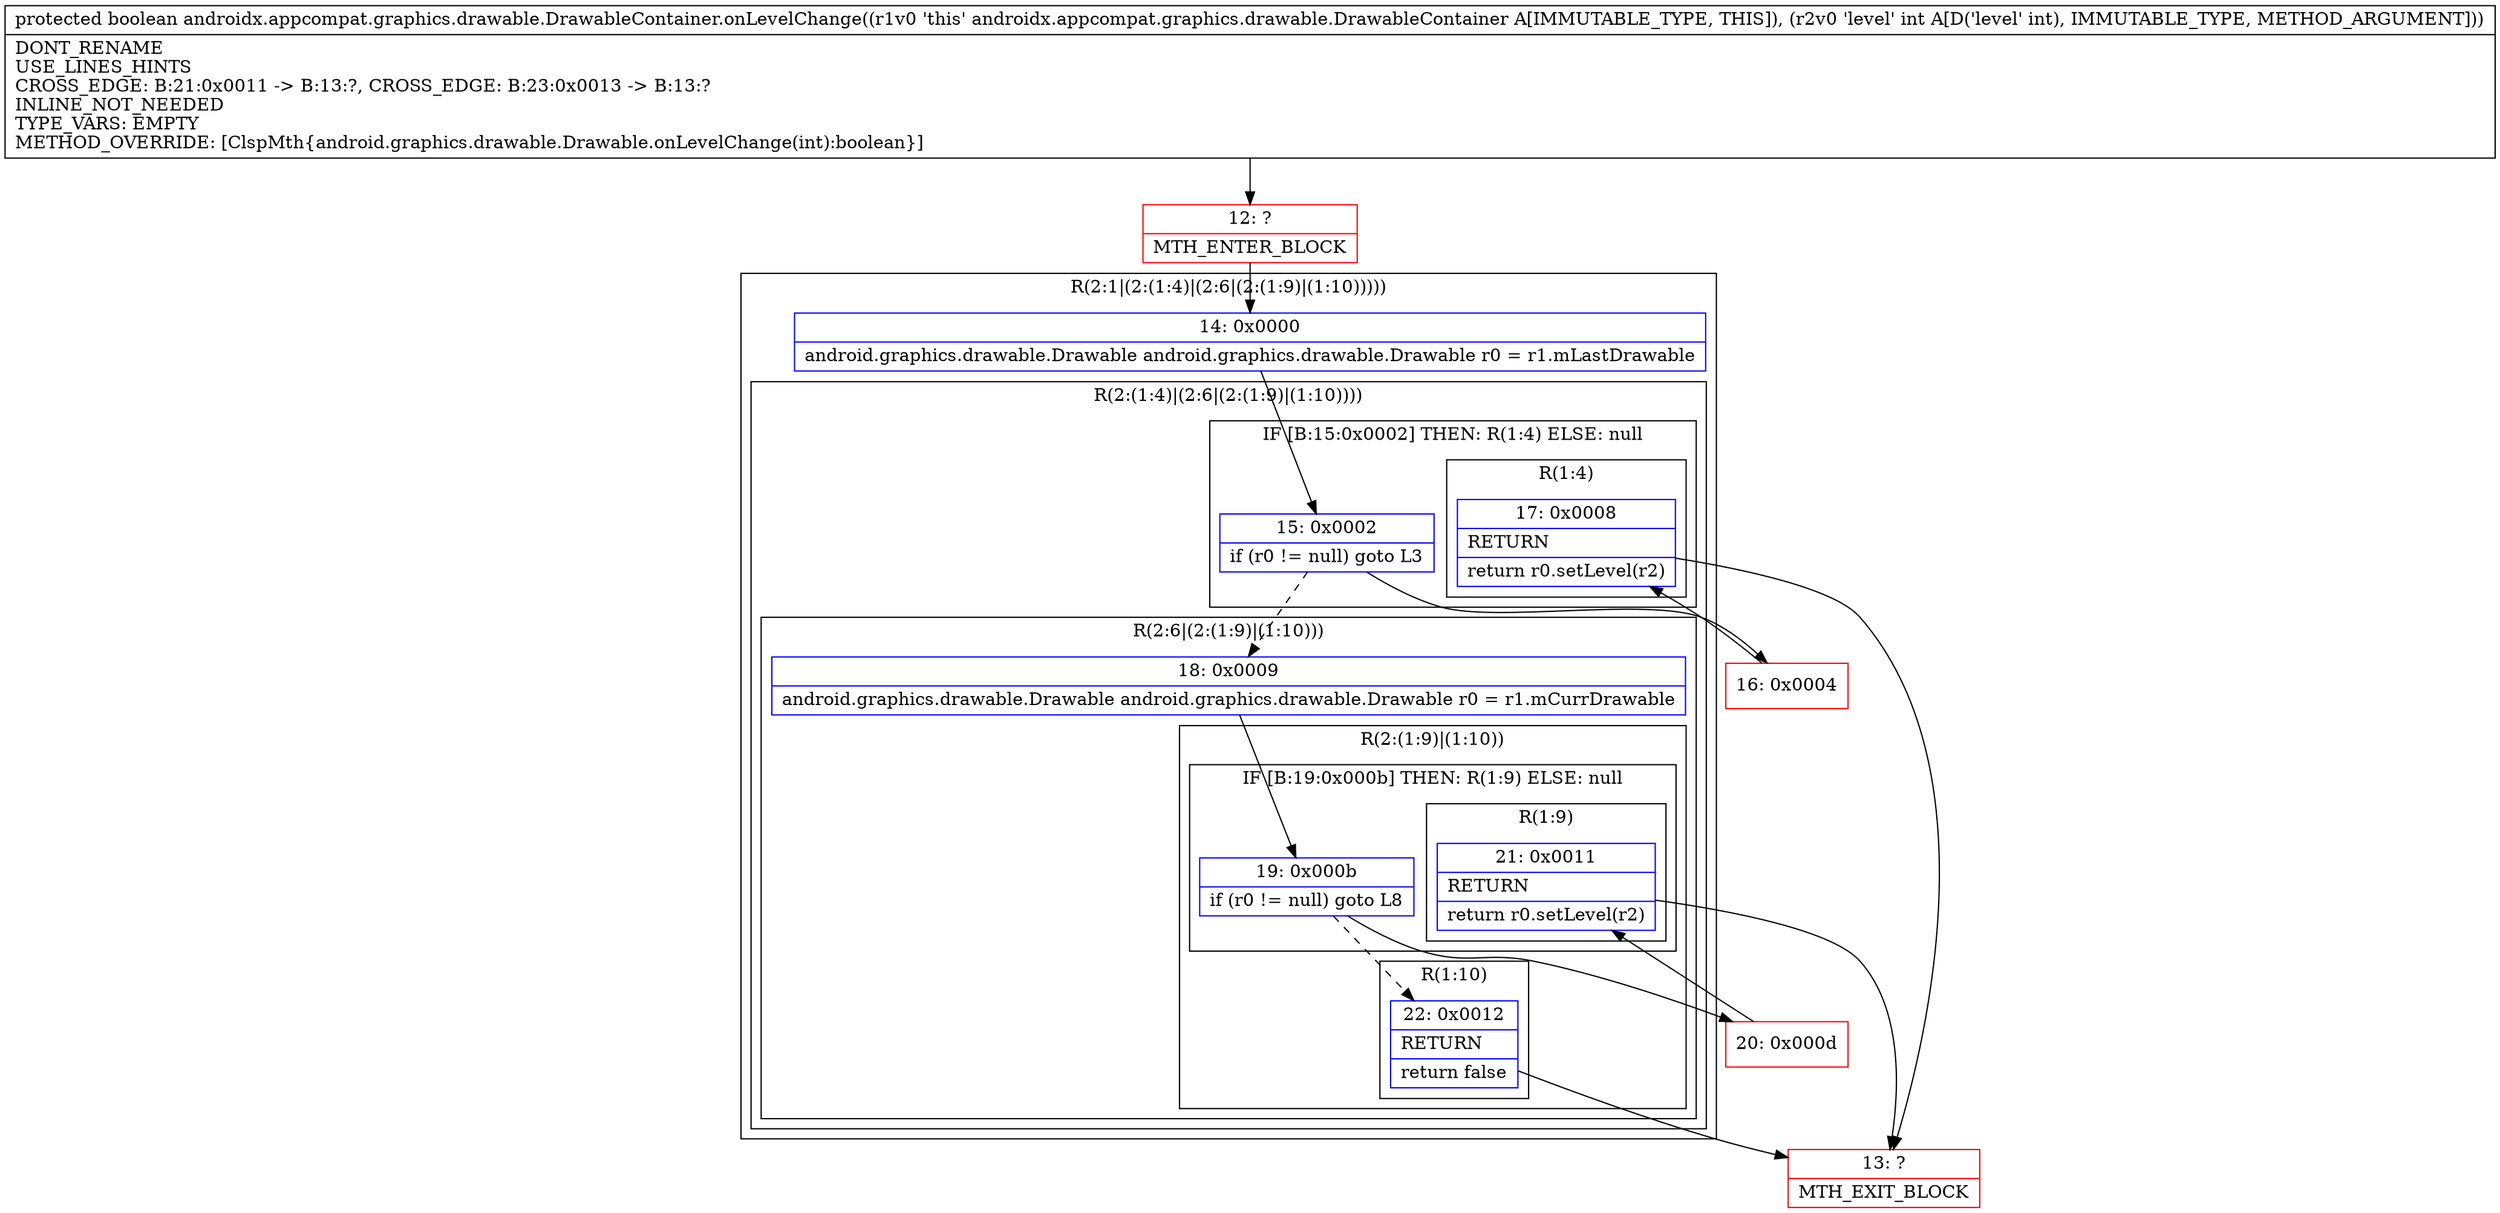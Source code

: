 digraph "CFG forandroidx.appcompat.graphics.drawable.DrawableContainer.onLevelChange(I)Z" {
subgraph cluster_Region_1361448869 {
label = "R(2:1|(2:(1:4)|(2:6|(2:(1:9)|(1:10)))))";
node [shape=record,color=blue];
Node_14 [shape=record,label="{14\:\ 0x0000|android.graphics.drawable.Drawable android.graphics.drawable.Drawable r0 = r1.mLastDrawable\l}"];
subgraph cluster_Region_1931865718 {
label = "R(2:(1:4)|(2:6|(2:(1:9)|(1:10))))";
node [shape=record,color=blue];
subgraph cluster_IfRegion_583574048 {
label = "IF [B:15:0x0002] THEN: R(1:4) ELSE: null";
node [shape=record,color=blue];
Node_15 [shape=record,label="{15\:\ 0x0002|if (r0 != null) goto L3\l}"];
subgraph cluster_Region_1964749368 {
label = "R(1:4)";
node [shape=record,color=blue];
Node_17 [shape=record,label="{17\:\ 0x0008|RETURN\l|return r0.setLevel(r2)\l}"];
}
}
subgraph cluster_Region_1864119987 {
label = "R(2:6|(2:(1:9)|(1:10)))";
node [shape=record,color=blue];
Node_18 [shape=record,label="{18\:\ 0x0009|android.graphics.drawable.Drawable android.graphics.drawable.Drawable r0 = r1.mCurrDrawable\l}"];
subgraph cluster_Region_195593228 {
label = "R(2:(1:9)|(1:10))";
node [shape=record,color=blue];
subgraph cluster_IfRegion_237389778 {
label = "IF [B:19:0x000b] THEN: R(1:9) ELSE: null";
node [shape=record,color=blue];
Node_19 [shape=record,label="{19\:\ 0x000b|if (r0 != null) goto L8\l}"];
subgraph cluster_Region_1763196308 {
label = "R(1:9)";
node [shape=record,color=blue];
Node_21 [shape=record,label="{21\:\ 0x0011|RETURN\l|return r0.setLevel(r2)\l}"];
}
}
subgraph cluster_Region_1204515643 {
label = "R(1:10)";
node [shape=record,color=blue];
Node_22 [shape=record,label="{22\:\ 0x0012|RETURN\l|return false\l}"];
}
}
}
}
}
Node_12 [shape=record,color=red,label="{12\:\ ?|MTH_ENTER_BLOCK\l}"];
Node_16 [shape=record,color=red,label="{16\:\ 0x0004}"];
Node_13 [shape=record,color=red,label="{13\:\ ?|MTH_EXIT_BLOCK\l}"];
Node_20 [shape=record,color=red,label="{20\:\ 0x000d}"];
MethodNode[shape=record,label="{protected boolean androidx.appcompat.graphics.drawable.DrawableContainer.onLevelChange((r1v0 'this' androidx.appcompat.graphics.drawable.DrawableContainer A[IMMUTABLE_TYPE, THIS]), (r2v0 'level' int A[D('level' int), IMMUTABLE_TYPE, METHOD_ARGUMENT]))  | DONT_RENAME\lUSE_LINES_HINTS\lCROSS_EDGE: B:21:0x0011 \-\> B:13:?, CROSS_EDGE: B:23:0x0013 \-\> B:13:?\lINLINE_NOT_NEEDED\lTYPE_VARS: EMPTY\lMETHOD_OVERRIDE: [ClspMth\{android.graphics.drawable.Drawable.onLevelChange(int):boolean\}]\l}"];
MethodNode -> Node_12;Node_14 -> Node_15;
Node_15 -> Node_16;
Node_15 -> Node_18[style=dashed];
Node_17 -> Node_13;
Node_18 -> Node_19;
Node_19 -> Node_20;
Node_19 -> Node_22[style=dashed];
Node_21 -> Node_13;
Node_22 -> Node_13;
Node_12 -> Node_14;
Node_16 -> Node_17;
Node_20 -> Node_21;
}

